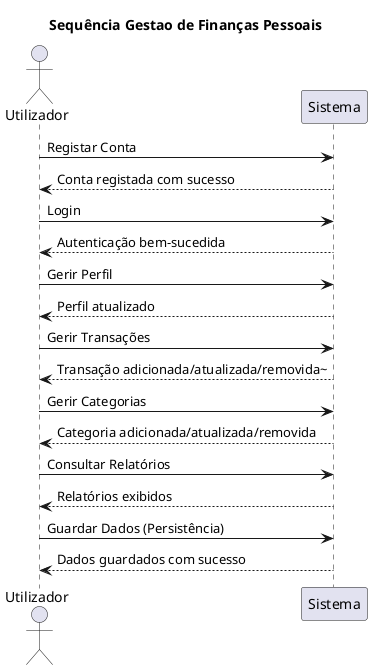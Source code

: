 @startuml
title Sequência Gestao de Finanças Pessoais
actor "Utilizador" as U
participant "Sistema" as S
U -> S: Registar Conta
S --> U: Conta registada com sucesso
U -> S: Login
S --> U: Autenticação bem-sucedida
U -> S: Gerir Perfil
S --> U: Perfil atualizado
U -> S: Gerir Transações
S --> U: Transação adicionada/atualizada/removida~
U -> S: Gerir Categorias
S --> U: Categoria adicionada/atualizada/removida
U -> S: Consultar Relatórios
S --> U: Relatórios exibidos
U -> S: Guardar Dados (Persistência)
S --> U: Dados guardados com sucesso




@enduml
